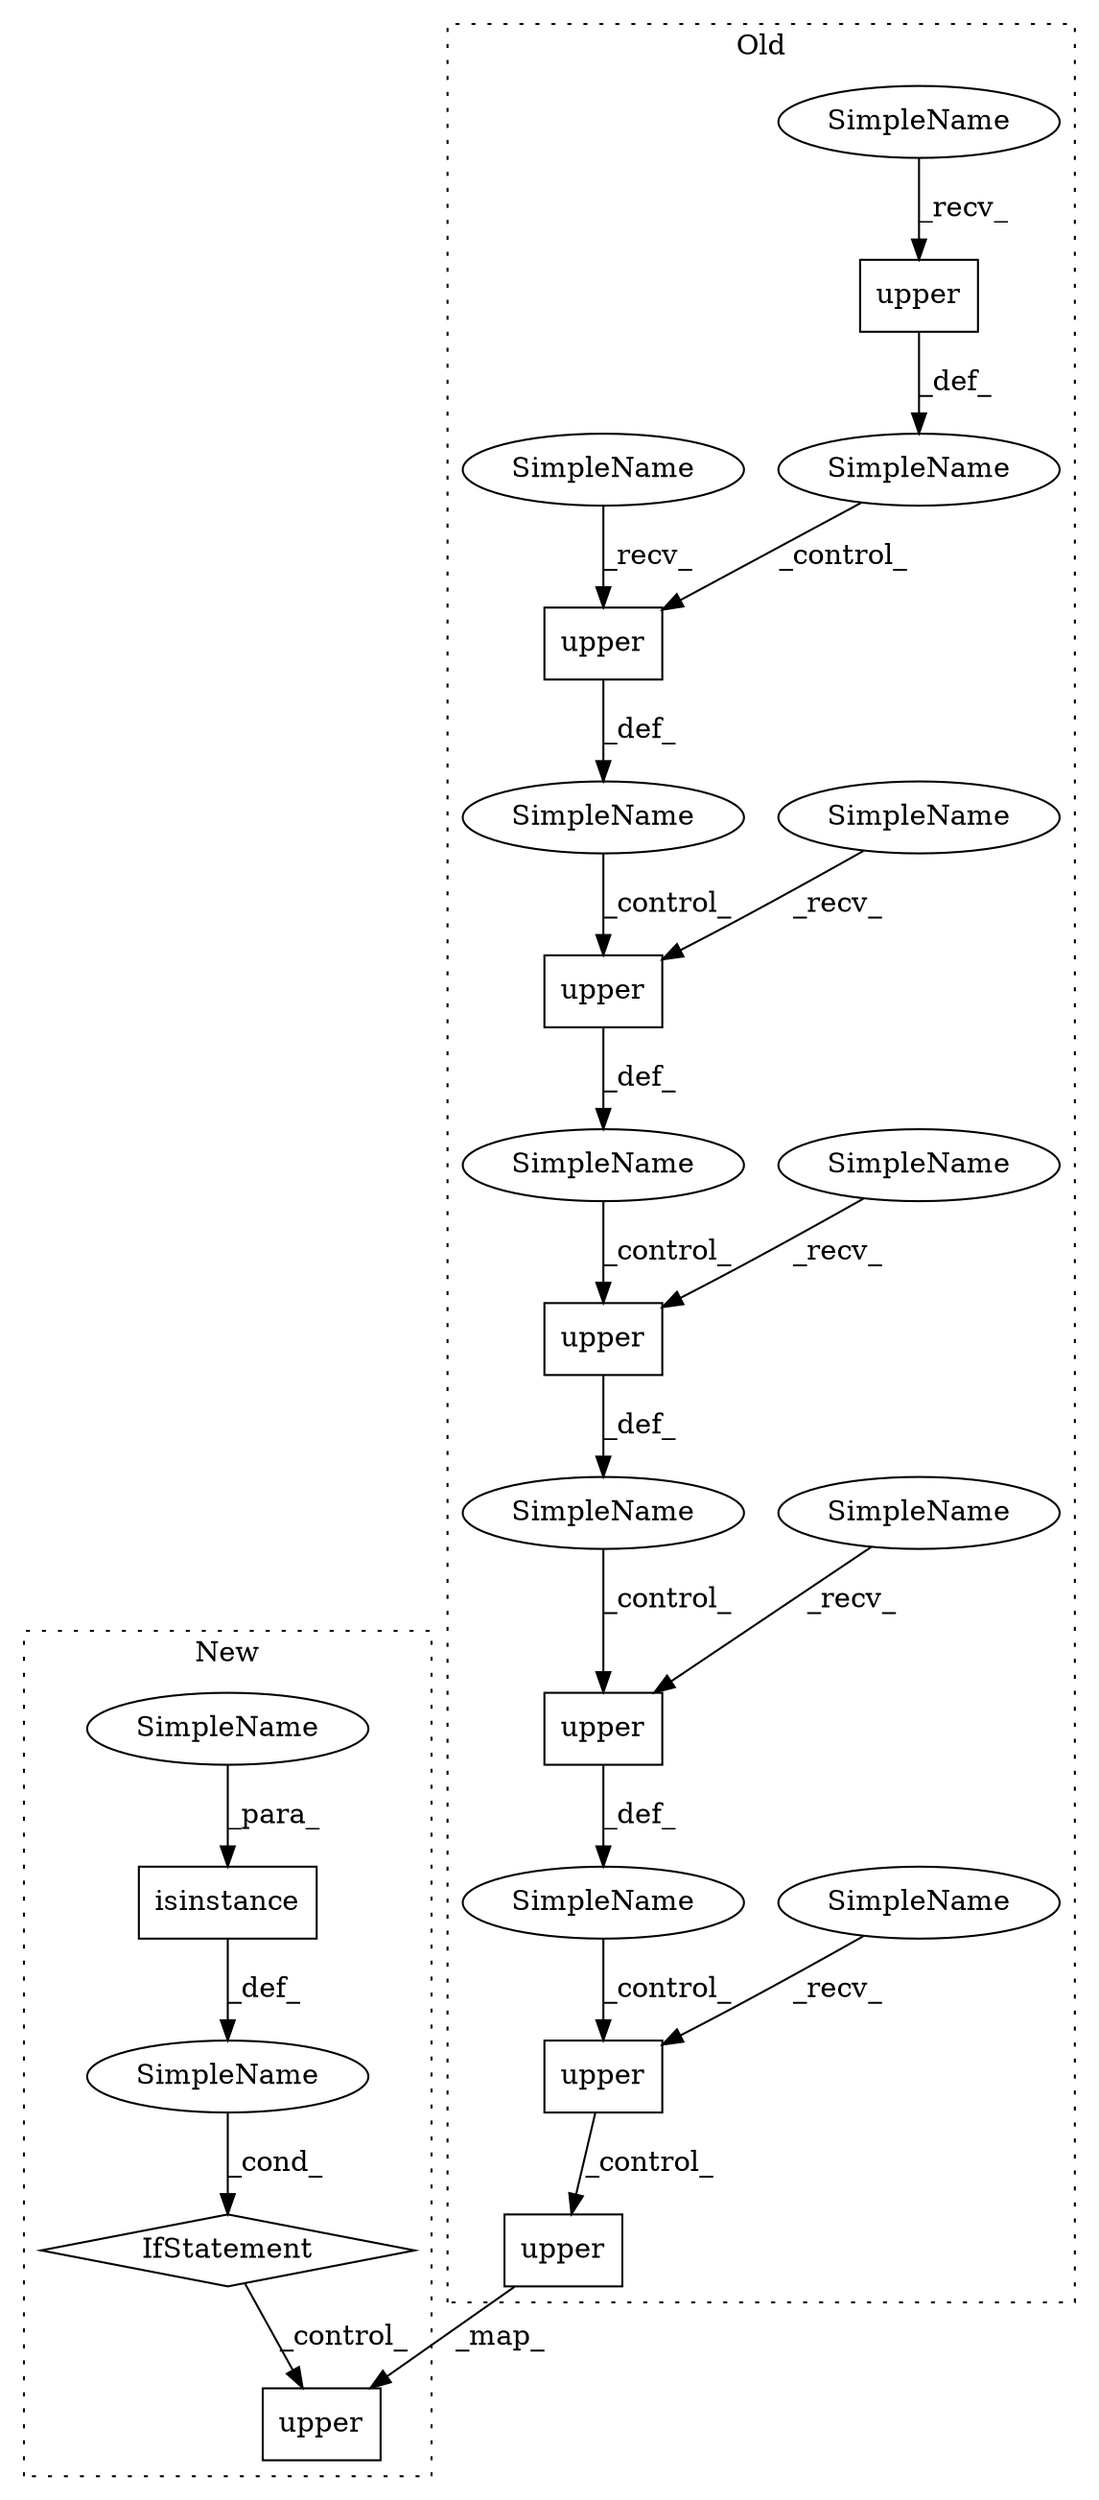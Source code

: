 digraph G {
subgraph cluster0 {
1 [label="upper" a="32" s="41948" l="7" shape="box"];
4 [label="upper" a="32" s="42856" l="7" shape="box"];
7 [label="upper" a="32" s="42758" l="7" shape="box"];
8 [label="SimpleName" a="42" s="" l="" shape="ellipse"];
9 [label="upper" a="32" s="42305" l="7" shape="box"];
10 [label="SimpleName" a="42" s="" l="" shape="ellipse"];
11 [label="upper" a="32" s="42660" l="7" shape="box"];
12 [label="SimpleName" a="42" s="" l="" shape="ellipse"];
13 [label="upper" a="32" s="42042" l="7" shape="box"];
14 [label="SimpleName" a="42" s="" l="" shape="ellipse"];
15 [label="upper" a="32" s="42481" l="7" shape="box"];
16 [label="SimpleName" a="42" s="" l="" shape="ellipse"];
17 [label="SimpleName" a="42" s="42300" l="4" shape="ellipse"];
18 [label="SimpleName" a="42" s="42476" l="4" shape="ellipse"];
19 [label="SimpleName" a="42" s="41943" l="4" shape="ellipse"];
20 [label="SimpleName" a="42" s="42655" l="4" shape="ellipse"];
21 [label="SimpleName" a="42" s="42753" l="4" shape="ellipse"];
22 [label="SimpleName" a="42" s="42037" l="4" shape="ellipse"];
label = "Old";
style="dotted";
}
subgraph cluster1 {
2 [label="isinstance" a="32" s="42180,42202" l="11,1" shape="box"];
3 [label="upper" a="32" s="42211" l="7" shape="box"];
5 [label="SimpleName" a="42" s="" l="" shape="ellipse"];
6 [label="IfStatement" a="25" s="42203" l="3" shape="diamond"];
23 [label="SimpleName" a="42" s="42191" l="4" shape="ellipse"];
label = "New";
style="dotted";
}
1 -> 14 [label="_def_"];
2 -> 5 [label="_def_"];
4 -> 3 [label="_map_"];
5 -> 6 [label="_cond_"];
6 -> 3 [label="_control_"];
7 -> 4 [label="_control_"];
8 -> 15 [label="_control_"];
9 -> 8 [label="_def_"];
10 -> 7 [label="_control_"];
11 -> 10 [label="_def_"];
12 -> 11 [label="_control_"];
13 -> 16 [label="_def_"];
14 -> 13 [label="_control_"];
15 -> 12 [label="_def_"];
16 -> 9 [label="_control_"];
17 -> 9 [label="_recv_"];
18 -> 15 [label="_recv_"];
19 -> 1 [label="_recv_"];
20 -> 11 [label="_recv_"];
21 -> 7 [label="_recv_"];
22 -> 13 [label="_recv_"];
23 -> 2 [label="_para_"];
}